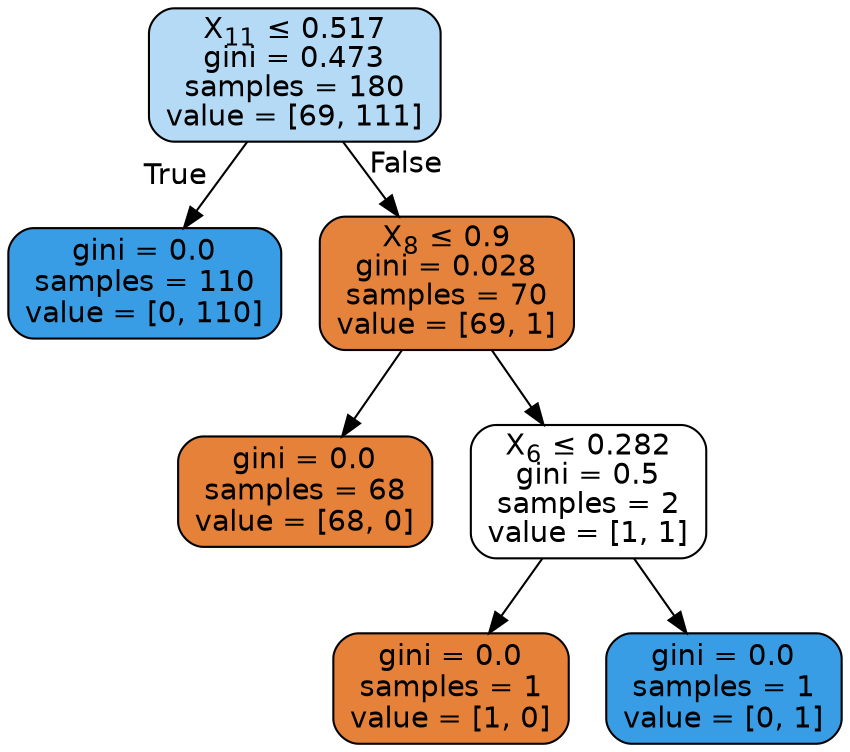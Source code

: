 digraph Tree {
node [shape=box, style="filled, rounded", color="black", fontname=helvetica] ;
edge [fontname=helvetica] ;
0 [label=<X<SUB>11</SUB> &le; 0.517<br/>gini = 0.473<br/>samples = 180<br/>value = [69, 111]>, fillcolor="#b4daf5"] ;
1 [label=<gini = 0.0<br/>samples = 110<br/>value = [0, 110]>, fillcolor="#399de5"] ;
0 -> 1 [labeldistance=2.5, labelangle=45, headlabel="True"] ;
2 [label=<X<SUB>8</SUB> &le; 0.9<br/>gini = 0.028<br/>samples = 70<br/>value = [69, 1]>, fillcolor="#e5833c"] ;
0 -> 2 [labeldistance=2.5, labelangle=-45, headlabel="False"] ;
3 [label=<gini = 0.0<br/>samples = 68<br/>value = [68, 0]>, fillcolor="#e58139"] ;
2 -> 3 ;
4 [label=<X<SUB>6</SUB> &le; 0.282<br/>gini = 0.5<br/>samples = 2<br/>value = [1, 1]>, fillcolor="#ffffff"] ;
2 -> 4 ;
5 [label=<gini = 0.0<br/>samples = 1<br/>value = [1, 0]>, fillcolor="#e58139"] ;
4 -> 5 ;
6 [label=<gini = 0.0<br/>samples = 1<br/>value = [0, 1]>, fillcolor="#399de5"] ;
4 -> 6 ;
}